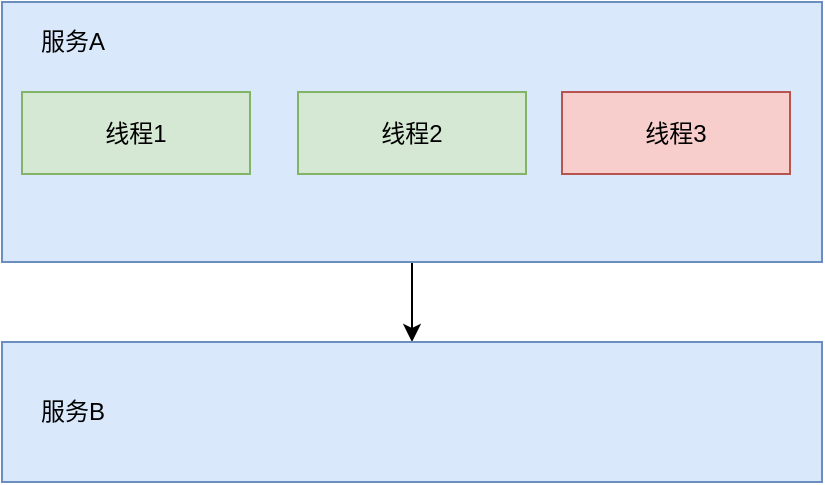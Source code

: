 <mxfile version="13.3.9" type="device"><diagram id="Ans3fvG33S0XrYKRkgDP" name="Page-1"><mxGraphModel dx="1106" dy="1003" grid="1" gridSize="10" guides="1" tooltips="1" connect="1" arrows="1" fold="1" page="1" pageScale="1" pageWidth="1169" pageHeight="1654" math="0" shadow="0"><root><mxCell id="0"/><mxCell id="1" parent="0"/><mxCell id="n1EAWTULJ8ewwTDj7ZlB-9" style="edgeStyle=orthogonalEdgeStyle;rounded=0;orthogonalLoop=1;jettySize=auto;html=1;" edge="1" parent="1" source="n1EAWTULJ8ewwTDj7ZlB-2" target="n1EAWTULJ8ewwTDj7ZlB-8"><mxGeometry relative="1" as="geometry"/></mxCell><mxCell id="n1EAWTULJ8ewwTDj7ZlB-2" value="" style="rounded=0;whiteSpace=wrap;html=1;fillColor=#dae8fc;strokeColor=#6c8ebf;" vertex="1" parent="1"><mxGeometry x="270" y="240" width="410" height="130" as="geometry"/></mxCell><mxCell id="n1EAWTULJ8ewwTDj7ZlB-3" value="服务A" style="text;html=1;align=center;verticalAlign=middle;resizable=0;points=[];autosize=1;" vertex="1" parent="1"><mxGeometry x="280" y="250" width="50" height="20" as="geometry"/></mxCell><mxCell id="n1EAWTULJ8ewwTDj7ZlB-5" value="线程1" style="rounded=0;whiteSpace=wrap;html=1;fillColor=#d5e8d4;strokeColor=#82b366;" vertex="1" parent="1"><mxGeometry x="280" y="285" width="114" height="41" as="geometry"/></mxCell><mxCell id="n1EAWTULJ8ewwTDj7ZlB-6" value="线程2" style="rounded=0;whiteSpace=wrap;html=1;fillColor=#d5e8d4;strokeColor=#82b366;" vertex="1" parent="1"><mxGeometry x="418" y="285" width="114" height="41" as="geometry"/></mxCell><mxCell id="n1EAWTULJ8ewwTDj7ZlB-7" value="线程3" style="rounded=0;whiteSpace=wrap;html=1;fillColor=#f8cecc;strokeColor=#b85450;" vertex="1" parent="1"><mxGeometry x="550" y="285" width="114" height="41" as="geometry"/></mxCell><mxCell id="n1EAWTULJ8ewwTDj7ZlB-8" value="" style="rounded=0;whiteSpace=wrap;html=1;fillColor=#dae8fc;strokeColor=#6c8ebf;" vertex="1" parent="1"><mxGeometry x="270" y="410" width="410" height="70" as="geometry"/></mxCell><mxCell id="n1EAWTULJ8ewwTDj7ZlB-10" value="服务B" style="text;html=1;align=center;verticalAlign=middle;resizable=0;points=[];autosize=1;" vertex="1" parent="1"><mxGeometry x="280" y="435" width="50" height="20" as="geometry"/></mxCell></root></mxGraphModel></diagram></mxfile>